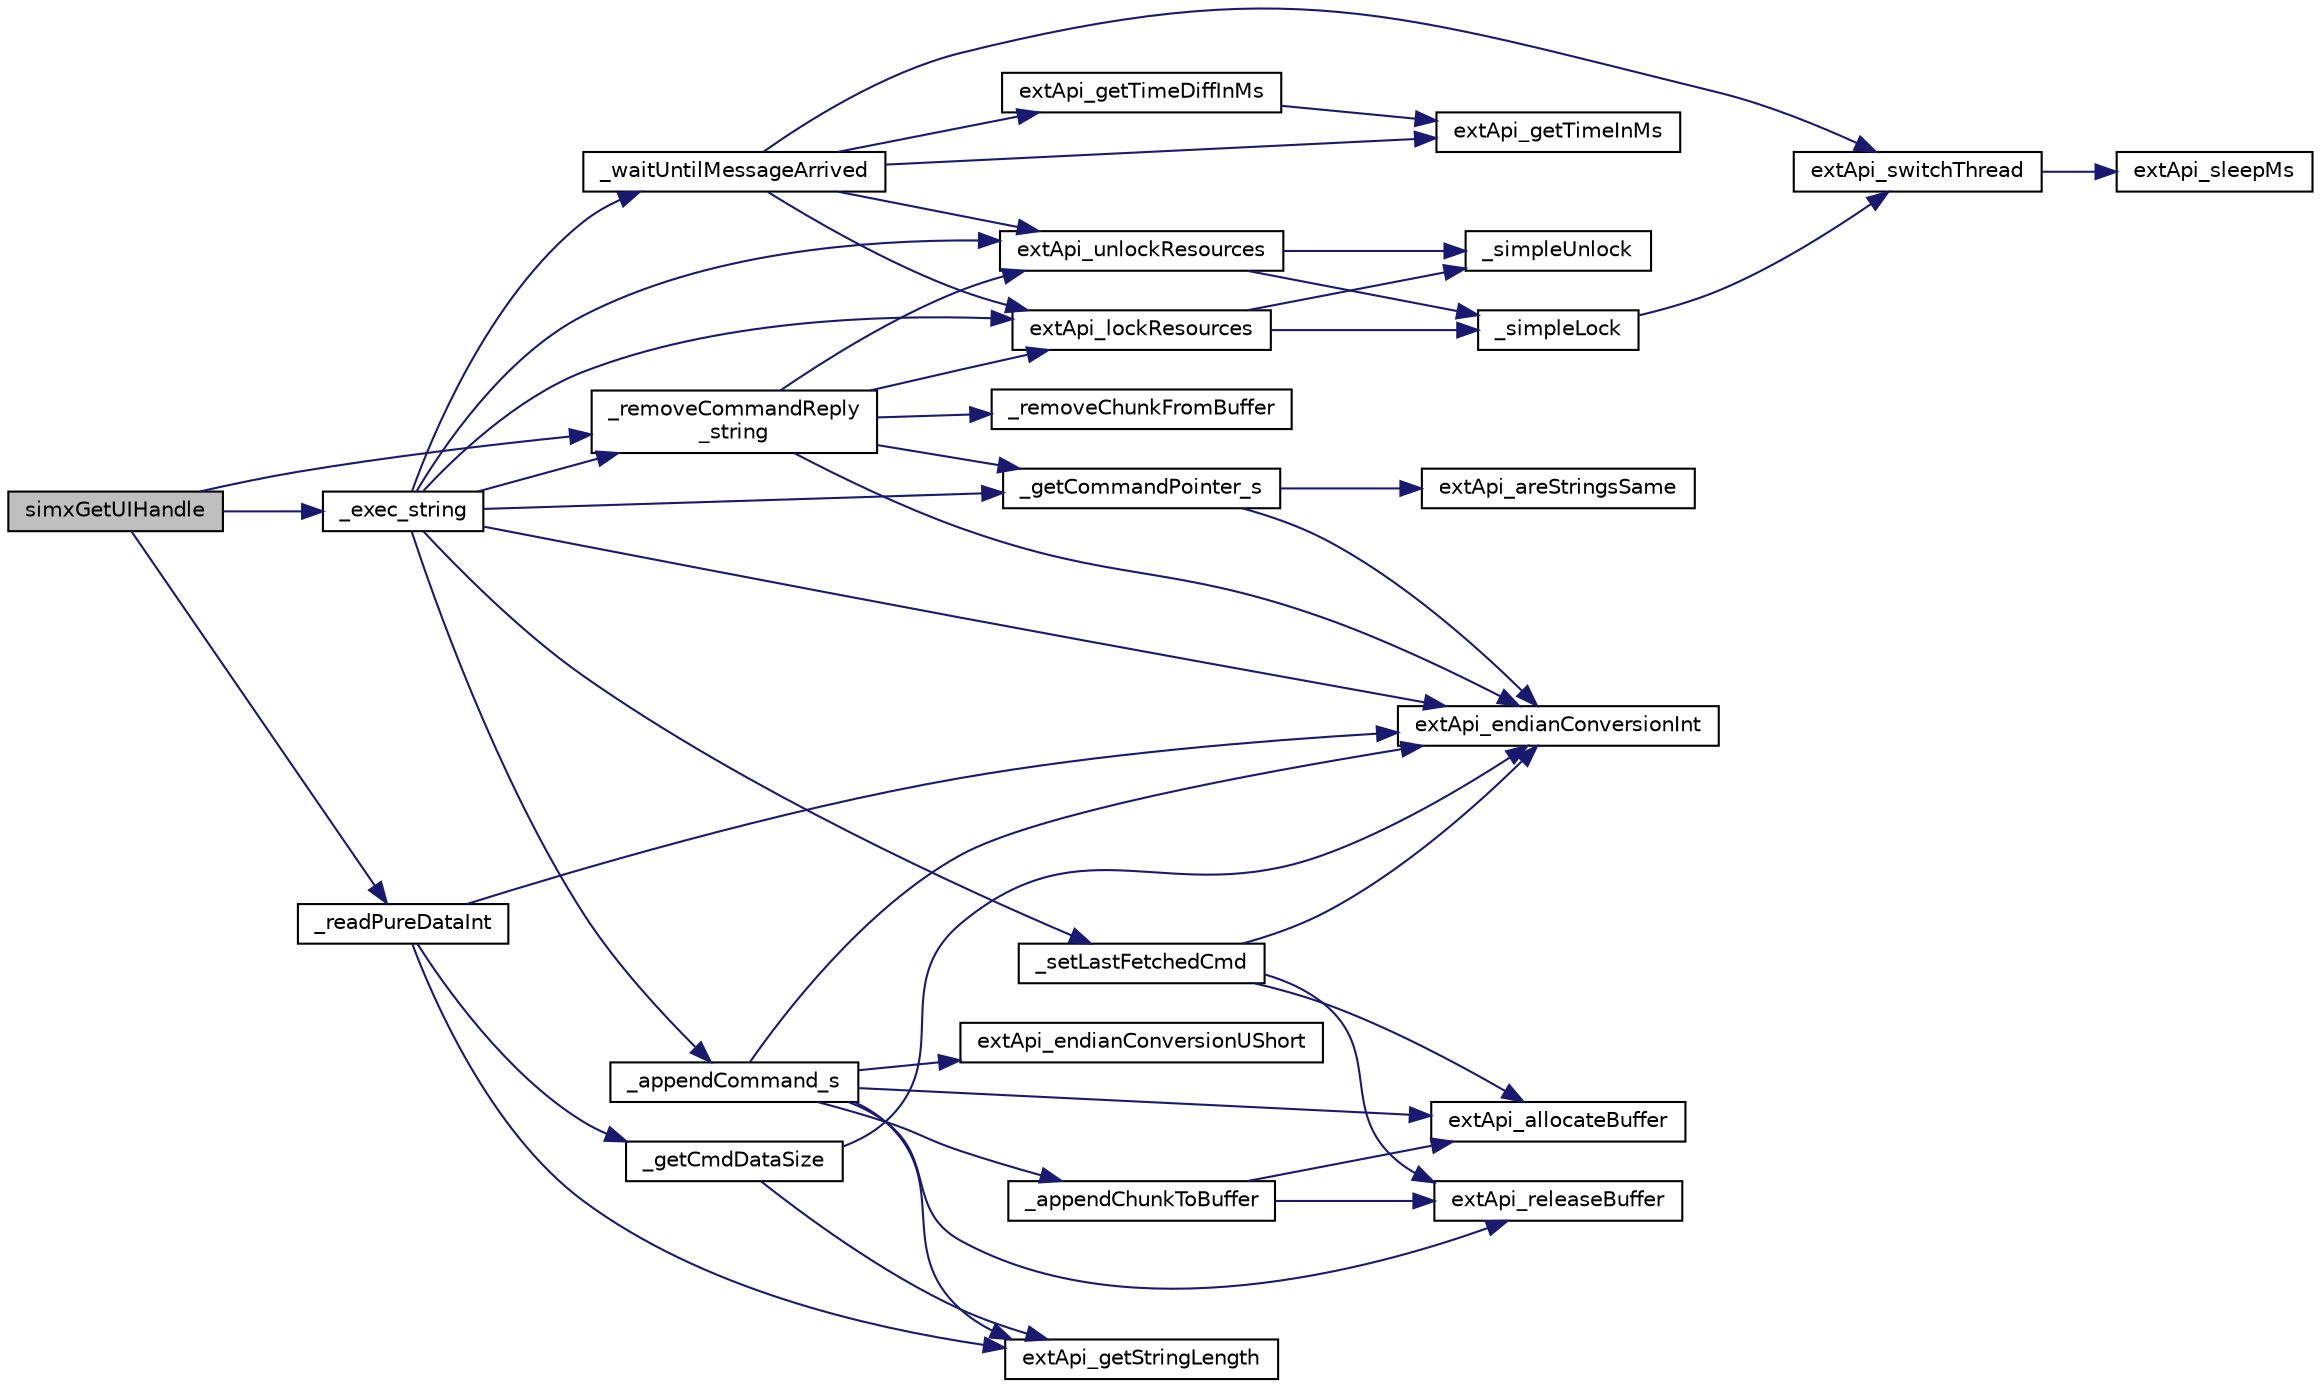 digraph "simxGetUIHandle"
{
  edge [fontname="Helvetica",fontsize="10",labelfontname="Helvetica",labelfontsize="10"];
  node [fontname="Helvetica",fontsize="10",shape=record];
  rankdir="LR";
  Node1 [label="simxGetUIHandle",height=0.2,width=0.4,color="black", fillcolor="grey75", style="filled" fontcolor="black"];
  Node1 -> Node2 [color="midnightblue",fontsize="10",style="solid",fontname="Helvetica"];
  Node2 [label="_removeCommandReply\l_string",height=0.2,width=0.4,color="black", fillcolor="white", style="filled",URL="$ext_api_8c.html#a0ee03b8866e5f9a7b38323f42d379df7"];
  Node2 -> Node3 [color="midnightblue",fontsize="10",style="solid",fontname="Helvetica"];
  Node3 [label="extApi_lockResources",height=0.2,width=0.4,color="black", fillcolor="white", style="filled",URL="$ext_api_platform_8c.html#ad8acf16580444bfcd40c07e5fb342f85"];
  Node3 -> Node4 [color="midnightblue",fontsize="10",style="solid",fontname="Helvetica"];
  Node4 [label="_simpleLock",height=0.2,width=0.4,color="black", fillcolor="white", style="filled",URL="$ext_api_platform_8c.html#af55c00f32f997391a5ac17db423df304"];
  Node4 -> Node5 [color="midnightblue",fontsize="10",style="solid",fontname="Helvetica"];
  Node5 [label="extApi_switchThread",height=0.2,width=0.4,color="black", fillcolor="white", style="filled",URL="$ext_api_platform_8c.html#a385771ea61682609251bc86beb69449f"];
  Node5 -> Node6 [color="midnightblue",fontsize="10",style="solid",fontname="Helvetica"];
  Node6 [label="extApi_sleepMs",height=0.2,width=0.4,color="black", fillcolor="white", style="filled",URL="$ext_api_platform_8c.html#ab48366fe799ea73fc2650c65f463c7d3"];
  Node3 -> Node7 [color="midnightblue",fontsize="10",style="solid",fontname="Helvetica"];
  Node7 [label="_simpleUnlock",height=0.2,width=0.4,color="black", fillcolor="white", style="filled",URL="$ext_api_platform_8c.html#a9930a20c9af1b0df18f220200ed8ac54"];
  Node2 -> Node8 [color="midnightblue",fontsize="10",style="solid",fontname="Helvetica"];
  Node8 [label="_getCommandPointer_s",height=0.2,width=0.4,color="black", fillcolor="white", style="filled",URL="$ext_api_8c.html#a440950b4fc8f69ce5daf283bbbc38e9f"];
  Node8 -> Node9 [color="midnightblue",fontsize="10",style="solid",fontname="Helvetica"];
  Node9 [label="extApi_endianConversionInt",height=0.2,width=0.4,color="black", fillcolor="white", style="filled",URL="$ext_api_platform_8c.html#a31eede90e2a9d23574e09a92ec626d9b"];
  Node8 -> Node10 [color="midnightblue",fontsize="10",style="solid",fontname="Helvetica"];
  Node10 [label="extApi_areStringsSame",height=0.2,width=0.4,color="black", fillcolor="white", style="filled",URL="$ext_api_platform_8c.html#a2fcd30322b227427c7092a48cac7d78a"];
  Node2 -> Node11 [color="midnightblue",fontsize="10",style="solid",fontname="Helvetica"];
  Node11 [label="_removeChunkFromBuffer",height=0.2,width=0.4,color="black", fillcolor="white", style="filled",URL="$ext_api_8c.html#adaa820baed86efb2af6912461dd0759f"];
  Node2 -> Node9 [color="midnightblue",fontsize="10",style="solid",fontname="Helvetica"];
  Node2 -> Node12 [color="midnightblue",fontsize="10",style="solid",fontname="Helvetica"];
  Node12 [label="extApi_unlockResources",height=0.2,width=0.4,color="black", fillcolor="white", style="filled",URL="$ext_api_platform_8c.html#a858ff89e6f07ac05bf4a9ab9828cca8e"];
  Node12 -> Node4 [color="midnightblue",fontsize="10",style="solid",fontname="Helvetica"];
  Node12 -> Node7 [color="midnightblue",fontsize="10",style="solid",fontname="Helvetica"];
  Node1 -> Node13 [color="midnightblue",fontsize="10",style="solid",fontname="Helvetica"];
  Node13 [label="_exec_string",height=0.2,width=0.4,color="black", fillcolor="white", style="filled",URL="$ext_api_8c.html#a8ed61bf56ec0a97663d58839033c3b8d"];
  Node13 -> Node3 [color="midnightblue",fontsize="10",style="solid",fontname="Helvetica"];
  Node13 -> Node8 [color="midnightblue",fontsize="10",style="solid",fontname="Helvetica"];
  Node13 -> Node14 [color="midnightblue",fontsize="10",style="solid",fontname="Helvetica"];
  Node14 [label="_appendCommand_s",height=0.2,width=0.4,color="black", fillcolor="white", style="filled",URL="$ext_api_8c.html#a716a184796e0225537f604be8383692f"];
  Node14 -> Node15 [color="midnightblue",fontsize="10",style="solid",fontname="Helvetica"];
  Node15 [label="extApi_getStringLength",height=0.2,width=0.4,color="black", fillcolor="white", style="filled",URL="$ext_api_platform_8c.html#ab6136b9c73ac12f692dfabe8e3fa0759"];
  Node14 -> Node16 [color="midnightblue",fontsize="10",style="solid",fontname="Helvetica"];
  Node16 [label="extApi_allocateBuffer",height=0.2,width=0.4,color="black", fillcolor="white", style="filled",URL="$ext_api_platform_8c.html#a01476683f124c90fd8955898a63752da"];
  Node14 -> Node9 [color="midnightblue",fontsize="10",style="solid",fontname="Helvetica"];
  Node14 -> Node17 [color="midnightblue",fontsize="10",style="solid",fontname="Helvetica"];
  Node17 [label="extApi_endianConversionUShort",height=0.2,width=0.4,color="black", fillcolor="white", style="filled",URL="$ext_api_platform_8c.html#aa3a4960cdcb852a68ce6d55b1182ff54"];
  Node14 -> Node18 [color="midnightblue",fontsize="10",style="solid",fontname="Helvetica"];
  Node18 [label="_appendChunkToBuffer",height=0.2,width=0.4,color="black", fillcolor="white", style="filled",URL="$ext_api_8c.html#a25b0daa282c12a21bb950a00c6fb8f98"];
  Node18 -> Node16 [color="midnightblue",fontsize="10",style="solid",fontname="Helvetica"];
  Node18 -> Node19 [color="midnightblue",fontsize="10",style="solid",fontname="Helvetica"];
  Node19 [label="extApi_releaseBuffer",height=0.2,width=0.4,color="black", fillcolor="white", style="filled",URL="$ext_api_platform_8c.html#ada561dfab99bba410fb79f824c89e8d4"];
  Node14 -> Node19 [color="midnightblue",fontsize="10",style="solid",fontname="Helvetica"];
  Node13 -> Node9 [color="midnightblue",fontsize="10",style="solid",fontname="Helvetica"];
  Node13 -> Node12 [color="midnightblue",fontsize="10",style="solid",fontname="Helvetica"];
  Node13 -> Node20 [color="midnightblue",fontsize="10",style="solid",fontname="Helvetica"];
  Node20 [label="_waitUntilMessageArrived",height=0.2,width=0.4,color="black", fillcolor="white", style="filled",URL="$ext_api_8c.html#a093b1d162341967b50d615045c748958"];
  Node20 -> Node21 [color="midnightblue",fontsize="10",style="solid",fontname="Helvetica"];
  Node21 [label="extApi_getTimeInMs",height=0.2,width=0.4,color="black", fillcolor="white", style="filled",URL="$ext_api_platform_8c.html#a915a300a3aac8128d8451c26c8eacf1e"];
  Node20 -> Node3 [color="midnightblue",fontsize="10",style="solid",fontname="Helvetica"];
  Node20 -> Node12 [color="midnightblue",fontsize="10",style="solid",fontname="Helvetica"];
  Node20 -> Node22 [color="midnightblue",fontsize="10",style="solid",fontname="Helvetica"];
  Node22 [label="extApi_getTimeDiffInMs",height=0.2,width=0.4,color="black", fillcolor="white", style="filled",URL="$ext_api_platform_8c.html#a61e044d8e6d5fea90947540ebe55b92c"];
  Node22 -> Node21 [color="midnightblue",fontsize="10",style="solid",fontname="Helvetica"];
  Node20 -> Node5 [color="midnightblue",fontsize="10",style="solid",fontname="Helvetica"];
  Node13 -> Node23 [color="midnightblue",fontsize="10",style="solid",fontname="Helvetica"];
  Node23 [label="_setLastFetchedCmd",height=0.2,width=0.4,color="black", fillcolor="white", style="filled",URL="$ext_api_8c.html#ad4cc41d2856011509d396a51f1d43666"];
  Node23 -> Node9 [color="midnightblue",fontsize="10",style="solid",fontname="Helvetica"];
  Node23 -> Node16 [color="midnightblue",fontsize="10",style="solid",fontname="Helvetica"];
  Node23 -> Node19 [color="midnightblue",fontsize="10",style="solid",fontname="Helvetica"];
  Node13 -> Node2 [color="midnightblue",fontsize="10",style="solid",fontname="Helvetica"];
  Node1 -> Node24 [color="midnightblue",fontsize="10",style="solid",fontname="Helvetica"];
  Node24 [label="_readPureDataInt",height=0.2,width=0.4,color="black", fillcolor="white", style="filled",URL="$ext_api_8c.html#a3eceda588775228d46b5f253233bc370"];
  Node24 -> Node25 [color="midnightblue",fontsize="10",style="solid",fontname="Helvetica"];
  Node25 [label="_getCmdDataSize",height=0.2,width=0.4,color="black", fillcolor="white", style="filled",URL="$ext_api_8c.html#a9b2f84fc1ffa6431876abd839e8ade87"];
  Node25 -> Node9 [color="midnightblue",fontsize="10",style="solid",fontname="Helvetica"];
  Node25 -> Node15 [color="midnightblue",fontsize="10",style="solid",fontname="Helvetica"];
  Node24 -> Node15 [color="midnightblue",fontsize="10",style="solid",fontname="Helvetica"];
  Node24 -> Node9 [color="midnightblue",fontsize="10",style="solid",fontname="Helvetica"];
}
